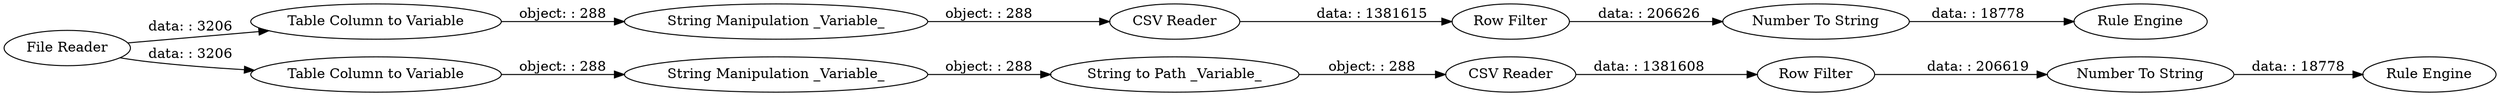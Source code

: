 digraph {
	"7988341177907745501_13" [label="String Manipulation _Variable_"]
	"7988341177907745501_20" [label="Rule Engine"]
	"7988341177907745501_1" [label="CSV Reader"]
	"7988341177907745501_2" [label="Row Filter"]
	"7988341177907745501_15" [label="String to Path _Variable_"]
	"7988341177907745501_18" [label="Row Filter"]
	"7988341177907745501_4" [label="Number To String"]
	"7988341177907745501_11" [label="Table Column to Variable"]
	"7988341177907745501_5" [label="Rule Engine"]
	"7988341177907745501_16" [label="String Manipulation _Variable_"]
	"7988341177907745501_14" [label="Table Column to Variable"]
	"7988341177907745501_19" [label="Number To String"]
	"7988341177907745501_17" [label="CSV Reader"]
	"7988341177907745501_10" [label="File Reader"]
	"7988341177907745501_15" -> "7988341177907745501_17" [label="object: : 288"]
	"7988341177907745501_4" -> "7988341177907745501_5" [label="data: : 18778"]
	"7988341177907745501_10" -> "7988341177907745501_14" [label="data: : 3206"]
	"7988341177907745501_14" -> "7988341177907745501_16" [label="object: : 288"]
	"7988341177907745501_2" -> "7988341177907745501_4" [label="data: : 206626"]
	"7988341177907745501_16" -> "7988341177907745501_15" [label="object: : 288"]
	"7988341177907745501_17" -> "7988341177907745501_18" [label="data: : 1381608"]
	"7988341177907745501_19" -> "7988341177907745501_20" [label="data: : 18778"]
	"7988341177907745501_1" -> "7988341177907745501_2" [label="data: : 1381615"]
	"7988341177907745501_11" -> "7988341177907745501_13" [label="object: : 288"]
	"7988341177907745501_18" -> "7988341177907745501_19" [label="data: : 206619"]
	"7988341177907745501_13" -> "7988341177907745501_1" [label="object: : 288"]
	"7988341177907745501_10" -> "7988341177907745501_11" [label="data: : 3206"]
	rankdir=LR
}
